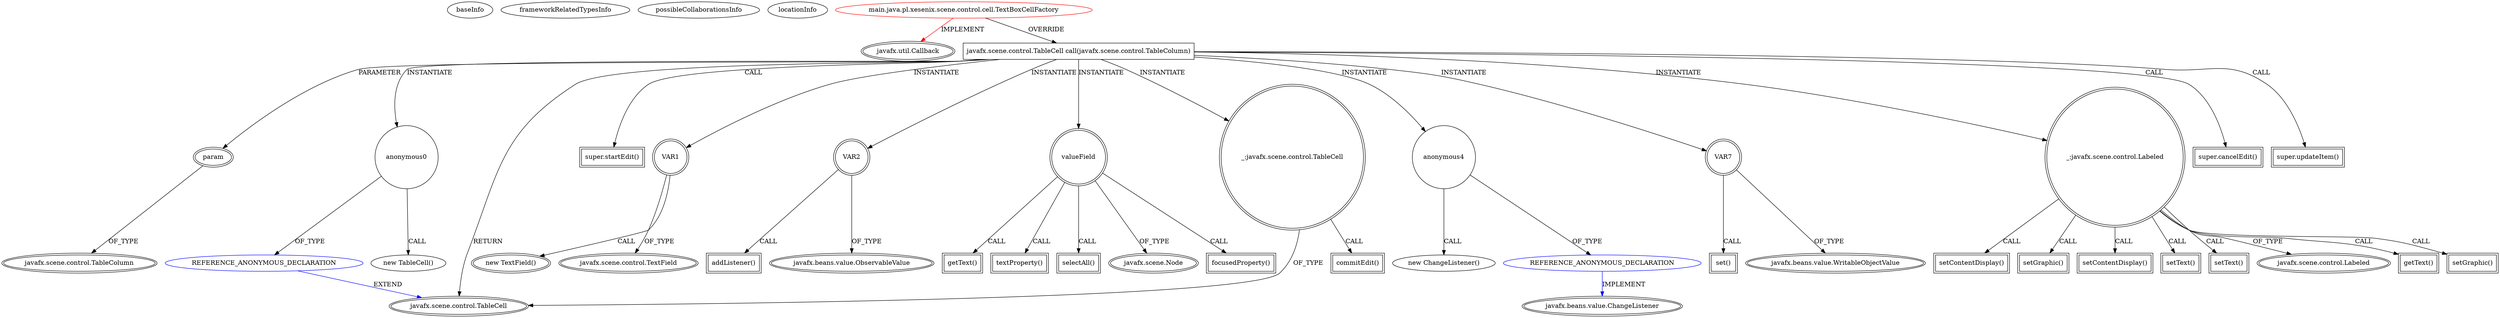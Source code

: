 digraph {
baseInfo[graphId=1628,category="extension_graph",isAnonymous=false,possibleRelation=true]
frameworkRelatedTypesInfo[0="javafx.util.Callback"]
possibleCollaborationsInfo[0="1628~OVERRIDING_METHOD_DECLARATION-INSTANTIATION-~javafx.util.Callback ~javafx.beans.value.ChangeListener ~false~true",1="1628~OVERRIDING_METHOD_DECLARATION-INSTANTIATION-~javafx.util.Callback ~javafx.scene.control.TableCell ~false~true"]
locationInfo[projectName="Xesenix-graph-editor",filePath="/Xesenix-graph-editor/graph-editor-master/src/main/java/pl/xesenix/scene/control/cell/TextBoxCellFactory.java",contextSignature="TextBoxCellFactory",graphId="1628"]
0[label="main.java.pl.xesenix.scene.control.cell.TextBoxCellFactory",vertexType="ROOT_CLIENT_CLASS_DECLARATION",isFrameworkType=false,color=red]
1[label="javafx.util.Callback",vertexType="FRAMEWORK_INTERFACE_TYPE",isFrameworkType=true,peripheries=2]
2[label="javafx.scene.control.TableCell call(javafx.scene.control.TableColumn)",vertexType="OVERRIDING_METHOD_DECLARATION",isFrameworkType=false,shape=box]
3[label="javafx.scene.control.TableCell",vertexType="FRAMEWORK_CLASS_TYPE",isFrameworkType=true,peripheries=2]
4[label="param",vertexType="PARAMETER_DECLARATION",isFrameworkType=true,peripheries=2]
5[label="javafx.scene.control.TableColumn",vertexType="FRAMEWORK_CLASS_TYPE",isFrameworkType=true,peripheries=2]
7[label="anonymous0",vertexType="VARIABLE_EXPRESION",isFrameworkType=false,shape=circle]
8[label="REFERENCE_ANONYMOUS_DECLARATION",vertexType="REFERENCE_ANONYMOUS_DECLARATION",isFrameworkType=false,color=blue]
6[label="new TableCell()",vertexType="CONSTRUCTOR_CALL",isFrameworkType=false]
10[label="super.startEdit()",vertexType="SUPER_CALL",isFrameworkType=true,peripheries=2,shape=box]
12[label="VAR1",vertexType="VARIABLE_EXPRESION",isFrameworkType=true,peripheries=2,shape=circle]
13[label="javafx.scene.control.TextField",vertexType="FRAMEWORK_CLASS_TYPE",isFrameworkType=true,peripheries=2]
11[label="new TextField()",vertexType="CONSTRUCTOR_CALL",isFrameworkType=true,peripheries=2]
14[label="VAR2",vertexType="VARIABLE_EXPRESION",isFrameworkType=true,peripheries=2,shape=circle]
16[label="javafx.beans.value.ObservableValue",vertexType="FRAMEWORK_INTERFACE_TYPE",isFrameworkType=true,peripheries=2]
15[label="addListener()",vertexType="INSIDE_CALL",isFrameworkType=true,peripheries=2,shape=box]
17[label="valueField",vertexType="VARIABLE_EXPRESION",isFrameworkType=true,peripheries=2,shape=circle]
19[label="javafx.scene.Node",vertexType="FRAMEWORK_CLASS_TYPE",isFrameworkType=true,peripheries=2]
18[label="focusedProperty()",vertexType="INSIDE_CALL",isFrameworkType=true,peripheries=2,shape=box]
21[label="anonymous4",vertexType="VARIABLE_EXPRESION",isFrameworkType=false,shape=circle]
22[label="REFERENCE_ANONYMOUS_DECLARATION",vertexType="REFERENCE_ANONYMOUS_DECLARATION",isFrameworkType=false,color=blue]
23[label="javafx.beans.value.ChangeListener",vertexType="FRAMEWORK_INTERFACE_TYPE",isFrameworkType=true,peripheries=2]
20[label="new ChangeListener()",vertexType="CONSTRUCTOR_CALL",isFrameworkType=false]
24[label="_:javafx.scene.control.TableCell",vertexType="VARIABLE_EXPRESION",isFrameworkType=true,peripheries=2,shape=circle]
25[label="commitEdit()",vertexType="INSIDE_CALL",isFrameworkType=true,peripheries=2,shape=box]
28[label="getText()",vertexType="INSIDE_CALL",isFrameworkType=true,peripheries=2,shape=box]
29[label="VAR7",vertexType="VARIABLE_EXPRESION",isFrameworkType=true,peripheries=2,shape=circle]
31[label="javafx.beans.value.WritableObjectValue",vertexType="FRAMEWORK_INTERFACE_TYPE",isFrameworkType=true,peripheries=2]
30[label="set()",vertexType="INSIDE_CALL",isFrameworkType=true,peripheries=2,shape=box]
33[label="textProperty()",vertexType="INSIDE_CALL",isFrameworkType=true,peripheries=2,shape=box]
34[label="_:javafx.scene.control.Labeled",vertexType="VARIABLE_EXPRESION",isFrameworkType=true,peripheries=2,shape=circle]
36[label="javafx.scene.control.Labeled",vertexType="FRAMEWORK_CLASS_TYPE",isFrameworkType=true,peripheries=2]
35[label="getText()",vertexType="INSIDE_CALL",isFrameworkType=true,peripheries=2,shape=box]
38[label="selectAll()",vertexType="INSIDE_CALL",isFrameworkType=true,peripheries=2,shape=box]
40[label="setGraphic()",vertexType="INSIDE_CALL",isFrameworkType=true,peripheries=2,shape=box]
42[label="setContentDisplay()",vertexType="INSIDE_CALL",isFrameworkType=true,peripheries=2,shape=box]
44[label="setGraphic()",vertexType="INSIDE_CALL",isFrameworkType=true,peripheries=2,shape=box]
45[label="super.cancelEdit()",vertexType="SUPER_CALL",isFrameworkType=true,peripheries=2,shape=box]
47[label="setContentDisplay()",vertexType="INSIDE_CALL",isFrameworkType=true,peripheries=2,shape=box]
48[label="super.updateItem()",vertexType="SUPER_CALL",isFrameworkType=true,peripheries=2,shape=box]
50[label="setText()",vertexType="INSIDE_CALL",isFrameworkType=true,peripheries=2,shape=box]
52[label="setText()",vertexType="INSIDE_CALL",isFrameworkType=true,peripheries=2,shape=box]
0->1[label="IMPLEMENT",color=red]
0->2[label="OVERRIDE"]
2->3[label="RETURN"]
4->5[label="OF_TYPE"]
2->4[label="PARAMETER"]
2->7[label="INSTANTIATE"]
8->3[label="EXTEND",color=blue]
7->8[label="OF_TYPE"]
7->6[label="CALL"]
2->10[label="CALL"]
2->12[label="INSTANTIATE"]
12->13[label="OF_TYPE"]
12->11[label="CALL"]
2->14[label="INSTANTIATE"]
14->16[label="OF_TYPE"]
14->15[label="CALL"]
2->17[label="INSTANTIATE"]
17->19[label="OF_TYPE"]
17->18[label="CALL"]
2->21[label="INSTANTIATE"]
22->23[label="IMPLEMENT",color=blue]
21->22[label="OF_TYPE"]
21->20[label="CALL"]
2->24[label="INSTANTIATE"]
24->3[label="OF_TYPE"]
24->25[label="CALL"]
17->28[label="CALL"]
2->29[label="INSTANTIATE"]
29->31[label="OF_TYPE"]
29->30[label="CALL"]
17->33[label="CALL"]
2->34[label="INSTANTIATE"]
34->36[label="OF_TYPE"]
34->35[label="CALL"]
17->38[label="CALL"]
34->40[label="CALL"]
34->42[label="CALL"]
34->44[label="CALL"]
2->45[label="CALL"]
34->47[label="CALL"]
2->48[label="CALL"]
34->50[label="CALL"]
34->52[label="CALL"]
}
